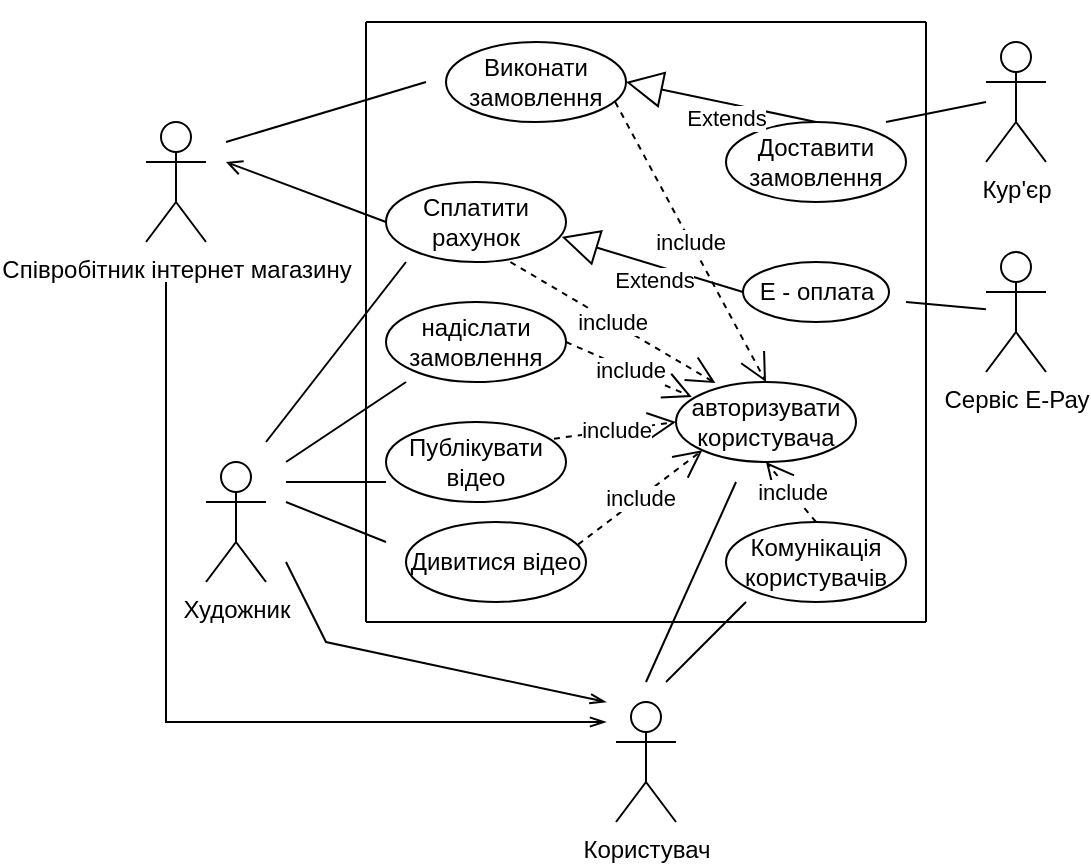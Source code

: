 <?xml version="1.0" encoding="UTF-8"?>
<mxfile version="20.3.2" type="device"><diagram id="C5RBs43oDa-KdzZeNtuy" name="Page-1"><mxGraphModel dx="1038" dy="547" grid="1" gridSize="10" guides="1" tooltips="1" connect="1" arrows="1" fold="1" page="1" pageScale="1" pageWidth="827" pageHeight="1169" math="0" shadow="0"><root><mxCell id="WIyWlLk6GJQsqaUBKTNV-0"/><mxCell id="WIyWlLk6GJQsqaUBKTNV-1" parent="WIyWlLk6GJQsqaUBKTNV-0"/><mxCell id="G-kSt4gdIhqtjPEof6VX-0" value="Сервіс Е-Рау" style="shape=umlActor;verticalLabelPosition=bottom;verticalAlign=top;html=1;" parent="WIyWlLk6GJQsqaUBKTNV-1" vertex="1"><mxGeometry x="530" y="215" width="30" height="60" as="geometry"/></mxCell><mxCell id="G-kSt4gdIhqtjPEof6VX-1" value="Кур'єр" style="shape=umlActor;verticalLabelPosition=bottom;verticalAlign=top;html=1;" parent="WIyWlLk6GJQsqaUBKTNV-1" vertex="1"><mxGeometry x="530" y="110" width="30" height="60" as="geometry"/></mxCell><mxCell id="G-kSt4gdIhqtjPEof6VX-18" style="edgeStyle=none;rounded=0;orthogonalLoop=1;jettySize=auto;html=1;endArrow=openThin;endFill=0;" parent="WIyWlLk6GJQsqaUBKTNV-1" edge="1"><mxGeometry relative="1" as="geometry"><mxPoint x="340" y="450" as="targetPoint"/><mxPoint x="120" y="230" as="sourcePoint"/><Array as="points"><mxPoint x="120" y="450"/></Array></mxGeometry></mxCell><mxCell id="G-kSt4gdIhqtjPEof6VX-2" value="Співробітник інтернет магазину" style="shape=umlActor;verticalLabelPosition=bottom;verticalAlign=top;html=1;" parent="WIyWlLk6GJQsqaUBKTNV-1" vertex="1"><mxGeometry x="110" y="150" width="30" height="60" as="geometry"/></mxCell><mxCell id="G-kSt4gdIhqtjPEof6VX-20" style="edgeStyle=none;rounded=0;orthogonalLoop=1;jettySize=auto;html=1;endArrow=openThin;endFill=0;" parent="WIyWlLk6GJQsqaUBKTNV-1" edge="1"><mxGeometry relative="1" as="geometry"><mxPoint x="340" y="440" as="targetPoint"/><mxPoint x="180" y="370" as="sourcePoint"/><Array as="points"><mxPoint x="200" y="410"/></Array></mxGeometry></mxCell><mxCell id="G-kSt4gdIhqtjPEof6VX-3" value="Художник" style="shape=umlActor;verticalLabelPosition=bottom;verticalAlign=top;html=1;" parent="WIyWlLk6GJQsqaUBKTNV-1" vertex="1"><mxGeometry x="140" y="320" width="30" height="60" as="geometry"/></mxCell><mxCell id="G-kSt4gdIhqtjPEof6VX-4" value="Користувач" style="shape=umlActor;verticalLabelPosition=bottom;verticalAlign=top;html=1;" parent="WIyWlLk6GJQsqaUBKTNV-1" vertex="1"><mxGeometry x="345" y="440" width="30" height="60" as="geometry"/></mxCell><mxCell id="G-kSt4gdIhqtjPEof6VX-7" value="" style="line;strokeWidth=1;fillColor=none;align=left;verticalAlign=middle;spacingTop=-1;spacingLeft=3;spacingRight=3;rotatable=0;labelPosition=right;points=[];portConstraint=eastwest;strokeColor=inherit;" parent="WIyWlLk6GJQsqaUBKTNV-1" vertex="1"><mxGeometry x="220" y="90" width="280" height="20" as="geometry"/></mxCell><mxCell id="G-kSt4gdIhqtjPEof6VX-8" value="" style="line;strokeWidth=1;fillColor=none;align=left;verticalAlign=middle;spacingTop=-1;spacingLeft=3;spacingRight=3;rotatable=0;labelPosition=right;points=[];portConstraint=eastwest;strokeColor=inherit;" parent="WIyWlLk6GJQsqaUBKTNV-1" vertex="1"><mxGeometry x="220" y="390" width="280" height="20" as="geometry"/></mxCell><mxCell id="G-kSt4gdIhqtjPEof6VX-11" value="" style="line;strokeWidth=1;fillColor=none;align=left;verticalAlign=middle;spacingTop=-1;spacingLeft=3;spacingRight=3;rotatable=0;labelPosition=right;points=[];portConstraint=eastwest;strokeColor=inherit;direction=south;" parent="WIyWlLk6GJQsqaUBKTNV-1" vertex="1"><mxGeometry x="210" y="100" width="20" height="300" as="geometry"/></mxCell><mxCell id="G-kSt4gdIhqtjPEof6VX-12" value="" style="line;strokeWidth=1;fillColor=none;align=left;verticalAlign=middle;spacingTop=-1;spacingLeft=3;spacingRight=3;rotatable=0;labelPosition=right;points=[];portConstraint=eastwest;strokeColor=inherit;direction=south;" parent="WIyWlLk6GJQsqaUBKTNV-1" vertex="1"><mxGeometry x="490" y="100" width="20" height="300" as="geometry"/></mxCell><mxCell id="G-kSt4gdIhqtjPEof6VX-13" value="надіслати замовлення" style="ellipse;whiteSpace=wrap;html=1;" parent="WIyWlLk6GJQsqaUBKTNV-1" vertex="1"><mxGeometry x="230" y="240" width="90" height="40" as="geometry"/></mxCell><mxCell id="G-kSt4gdIhqtjPEof6VX-15" value="авторизувати користувача" style="ellipse;whiteSpace=wrap;html=1;" parent="WIyWlLk6GJQsqaUBKTNV-1" vertex="1"><mxGeometry x="375" y="280" width="90" height="40" as="geometry"/></mxCell><mxCell id="G-kSt4gdIhqtjPEof6VX-22" value="include" style="endArrow=open;endSize=12;dashed=1;html=1;rounded=0;exitX=1;exitY=0.5;exitDx=0;exitDy=0;entryX=0.088;entryY=0.187;entryDx=0;entryDy=0;entryPerimeter=0;" parent="WIyWlLk6GJQsqaUBKTNV-1" source="G-kSt4gdIhqtjPEof6VX-13" target="G-kSt4gdIhqtjPEof6VX-15" edge="1"><mxGeometry width="160" relative="1" as="geometry"><mxPoint x="340" y="270" as="sourcePoint"/><mxPoint x="500" y="270" as="targetPoint"/></mxGeometry></mxCell><mxCell id="G-kSt4gdIhqtjPEof6VX-25" value="" style="edgeStyle=none;orthogonalLoop=1;jettySize=auto;html=1;rounded=0;endArrow=none;endFill=0;" parent="WIyWlLk6GJQsqaUBKTNV-1" edge="1"><mxGeometry width="80" relative="1" as="geometry"><mxPoint x="180" y="340" as="sourcePoint"/><mxPoint x="230" y="360" as="targetPoint"/><Array as="points"/></mxGeometry></mxCell><mxCell id="G-kSt4gdIhqtjPEof6VX-26" value="" style="edgeStyle=none;orthogonalLoop=1;jettySize=auto;html=1;rounded=0;endArrow=none;endFill=0;" parent="WIyWlLk6GJQsqaUBKTNV-1" edge="1"><mxGeometry width="80" relative="1" as="geometry"><mxPoint x="360" y="430" as="sourcePoint"/><mxPoint x="405" y="330" as="targetPoint"/><Array as="points"/></mxGeometry></mxCell><mxCell id="G-kSt4gdIhqtjPEof6VX-27" value="Сплатити рахунок" style="ellipse;whiteSpace=wrap;html=1;" parent="WIyWlLk6GJQsqaUBKTNV-1" vertex="1"><mxGeometry x="230" y="180" width="90" height="40" as="geometry"/></mxCell><mxCell id="G-kSt4gdIhqtjPEof6VX-28" value="" style="edgeStyle=none;orthogonalLoop=1;jettySize=auto;html=1;rounded=0;endArrow=none;endFill=0;" parent="WIyWlLk6GJQsqaUBKTNV-1" edge="1"><mxGeometry width="80" relative="1" as="geometry"><mxPoint x="170" y="310" as="sourcePoint"/><mxPoint x="240" y="220" as="targetPoint"/><Array as="points"/></mxGeometry></mxCell><mxCell id="G-kSt4gdIhqtjPEof6VX-32" value="" style="edgeStyle=none;rounded=0;orthogonalLoop=1;jettySize=auto;html=1;endArrow=none;endFill=0;" parent="WIyWlLk6GJQsqaUBKTNV-1" target="G-kSt4gdIhqtjPEof6VX-0" edge="1"><mxGeometry relative="1" as="geometry"><mxPoint x="490" y="240" as="sourcePoint"/></mxGeometry></mxCell><mxCell id="G-kSt4gdIhqtjPEof6VX-29" value="Е - оплата" style="ellipse;whiteSpace=wrap;html=1;" parent="WIyWlLk6GJQsqaUBKTNV-1" vertex="1"><mxGeometry x="408.5" y="220" width="73" height="30" as="geometry"/></mxCell><mxCell id="G-kSt4gdIhqtjPEof6VX-31" value="Extends" style="endArrow=block;endSize=16;endFill=0;html=1;rounded=0;exitX=0;exitY=0.5;exitDx=0;exitDy=0;entryX=0.977;entryY=0.687;entryDx=0;entryDy=0;entryPerimeter=0;" parent="WIyWlLk6GJQsqaUBKTNV-1" source="G-kSt4gdIhqtjPEof6VX-29" target="G-kSt4gdIhqtjPEof6VX-27" edge="1"><mxGeometry x="-0.069" y="7" width="160" relative="1" as="geometry"><mxPoint x="400" y="300" as="sourcePoint"/><mxPoint x="560" y="300" as="targetPoint"/><mxPoint as="offset"/></mxGeometry></mxCell><mxCell id="G-kSt4gdIhqtjPEof6VX-33" value="Комунікація користувачів" style="ellipse;whiteSpace=wrap;html=1;" parent="WIyWlLk6GJQsqaUBKTNV-1" vertex="1"><mxGeometry x="400" y="350" width="90" height="40" as="geometry"/></mxCell><mxCell id="G-kSt4gdIhqtjPEof6VX-34" value="" style="edgeStyle=none;orthogonalLoop=1;jettySize=auto;html=1;rounded=0;endArrow=none;endFill=0;entryX=0.111;entryY=1;entryDx=0;entryDy=0;entryPerimeter=0;" parent="WIyWlLk6GJQsqaUBKTNV-1" target="G-kSt4gdIhqtjPEof6VX-33" edge="1"><mxGeometry width="80" relative="1" as="geometry"><mxPoint x="370" y="430" as="sourcePoint"/><mxPoint x="410" y="380" as="targetPoint"/><Array as="points"/></mxGeometry></mxCell><mxCell id="G-kSt4gdIhqtjPEof6VX-35" value="Дивитися відео" style="ellipse;whiteSpace=wrap;html=1;" parent="WIyWlLk6GJQsqaUBKTNV-1" vertex="1"><mxGeometry x="240" y="350" width="90" height="40" as="geometry"/></mxCell><mxCell id="G-kSt4gdIhqtjPEof6VX-37" value="" style="edgeStyle=none;orthogonalLoop=1;jettySize=auto;html=1;rounded=0;endArrow=open;endFill=0;exitX=0;exitY=0.5;exitDx=0;exitDy=0;" parent="WIyWlLk6GJQsqaUBKTNV-1" source="G-kSt4gdIhqtjPEof6VX-27" edge="1"><mxGeometry width="80" relative="1" as="geometry"><mxPoint x="260.0" y="180" as="sourcePoint"/><mxPoint x="150" y="170" as="targetPoint"/><Array as="points"/></mxGeometry></mxCell><mxCell id="G-kSt4gdIhqtjPEof6VX-38" value="Публікувати відео" style="ellipse;whiteSpace=wrap;html=1;" parent="WIyWlLk6GJQsqaUBKTNV-1" vertex="1"><mxGeometry x="230" y="300" width="90" height="40" as="geometry"/></mxCell><mxCell id="G-kSt4gdIhqtjPEof6VX-40" value="Доставити замовлення" style="ellipse;whiteSpace=wrap;html=1;" parent="WIyWlLk6GJQsqaUBKTNV-1" vertex="1"><mxGeometry x="400" y="150" width="90" height="40" as="geometry"/></mxCell><mxCell id="G-kSt4gdIhqtjPEof6VX-41" value="" style="edgeStyle=none;rounded=0;orthogonalLoop=1;jettySize=auto;html=1;endArrow=none;endFill=0;" parent="WIyWlLk6GJQsqaUBKTNV-1" edge="1"><mxGeometry relative="1" as="geometry"><mxPoint x="480" y="150" as="sourcePoint"/><mxPoint x="530" y="140" as="targetPoint"/></mxGeometry></mxCell><mxCell id="G-kSt4gdIhqtjPEof6VX-43" value="include" style="endArrow=open;endSize=12;dashed=1;html=1;rounded=0;exitX=0.933;exitY=0.209;exitDx=0;exitDy=0;entryX=0;entryY=0.5;entryDx=0;entryDy=0;exitPerimeter=0;" parent="WIyWlLk6GJQsqaUBKTNV-1" source="G-kSt4gdIhqtjPEof6VX-38" target="G-kSt4gdIhqtjPEof6VX-15" edge="1"><mxGeometry width="160" relative="1" as="geometry"><mxPoint x="330.0" y="200" as="sourcePoint"/><mxPoint x="353.8" y="253.12" as="targetPoint"/></mxGeometry></mxCell><mxCell id="G-kSt4gdIhqtjPEof6VX-44" value="" style="edgeStyle=none;orthogonalLoop=1;jettySize=auto;html=1;rounded=0;endArrow=none;endFill=0;entryX=0;entryY=0.75;entryDx=0;entryDy=0;entryPerimeter=0;" parent="WIyWlLk6GJQsqaUBKTNV-1" target="G-kSt4gdIhqtjPEof6VX-38" edge="1"><mxGeometry width="80" relative="1" as="geometry"><mxPoint x="180" y="330" as="sourcePoint"/><mxPoint x="250.0" y="230" as="targetPoint"/><Array as="points"/></mxGeometry></mxCell><mxCell id="G-kSt4gdIhqtjPEof6VX-45" value="" style="edgeStyle=none;orthogonalLoop=1;jettySize=auto;html=1;rounded=0;endArrow=none;endFill=0;" parent="WIyWlLk6GJQsqaUBKTNV-1" edge="1"><mxGeometry width="80" relative="1" as="geometry"><mxPoint x="180" y="320" as="sourcePoint"/><mxPoint x="240" y="280" as="targetPoint"/><Array as="points"/></mxGeometry></mxCell><mxCell id="G-kSt4gdIhqtjPEof6VX-46" value="include" style="endArrow=open;endSize=12;dashed=1;html=1;rounded=0;exitX=0.957;exitY=0.28;exitDx=0;exitDy=0;entryX=0;entryY=1;entryDx=0;entryDy=0;exitPerimeter=0;" parent="WIyWlLk6GJQsqaUBKTNV-1" source="G-kSt4gdIhqtjPEof6VX-35" target="G-kSt4gdIhqtjPEof6VX-15" edge="1"><mxGeometry width="160" relative="1" as="geometry"><mxPoint x="323.97" y="318.36" as="sourcePoint"/><mxPoint x="355.96" y="291.2" as="targetPoint"/></mxGeometry></mxCell><mxCell id="G-kSt4gdIhqtjPEof6VX-48" value="include" style="endArrow=open;endSize=12;dashed=1;html=1;rounded=0;exitX=0.691;exitY=1;exitDx=0;exitDy=0;entryX=0.219;entryY=0.013;entryDx=0;entryDy=0;entryPerimeter=0;exitPerimeter=0;" parent="WIyWlLk6GJQsqaUBKTNV-1" source="G-kSt4gdIhqtjPEof6VX-27" target="G-kSt4gdIhqtjPEof6VX-15" edge="1"><mxGeometry width="160" relative="1" as="geometry"><mxPoint x="343.97" y="338.36" as="sourcePoint"/><mxPoint x="375.96" y="311.2" as="targetPoint"/></mxGeometry></mxCell><mxCell id="G-kSt4gdIhqtjPEof6VX-49" value="Виконати замовлення" style="ellipse;whiteSpace=wrap;html=1;" parent="WIyWlLk6GJQsqaUBKTNV-1" vertex="1"><mxGeometry x="260" y="110" width="90" height="40" as="geometry"/></mxCell><mxCell id="G-kSt4gdIhqtjPEof6VX-50" value="" style="edgeStyle=none;orthogonalLoop=1;jettySize=auto;html=1;rounded=0;endArrow=none;endFill=0;" parent="WIyWlLk6GJQsqaUBKTNV-1" edge="1"><mxGeometry width="80" relative="1" as="geometry"><mxPoint x="150.0" y="160" as="sourcePoint"/><mxPoint x="250" y="130" as="targetPoint"/><Array as="points"/></mxGeometry></mxCell><mxCell id="G-kSt4gdIhqtjPEof6VX-51" value="include" style="endArrow=open;endSize=12;dashed=1;html=1;rounded=0;exitX=0.5;exitY=0;exitDx=0;exitDy=0;entryX=0.5;entryY=1;entryDx=0;entryDy=0;" parent="WIyWlLk6GJQsqaUBKTNV-1" source="G-kSt4gdIhqtjPEof6VX-33" target="G-kSt4gdIhqtjPEof6VX-15" edge="1"><mxGeometry width="160" relative="1" as="geometry"><mxPoint x="326.13" y="371.2" as="sourcePoint"/><mxPoint x="407.413" y="324.245" as="targetPoint"/></mxGeometry></mxCell><mxCell id="G-kSt4gdIhqtjPEof6VX-52" value="include" style="endArrow=open;endSize=12;dashed=1;html=1;rounded=0;exitX=0.94;exitY=0.75;exitDx=0;exitDy=0;exitPerimeter=0;" parent="WIyWlLk6GJQsqaUBKTNV-1" source="G-kSt4gdIhqtjPEof6VX-49" edge="1"><mxGeometry width="160" relative="1" as="geometry"><mxPoint x="326.587" y="224.245" as="sourcePoint"/><mxPoint x="420" y="280" as="targetPoint"/></mxGeometry></mxCell><mxCell id="G-kSt4gdIhqtjPEof6VX-53" value="Extends" style="endArrow=block;endSize=16;endFill=0;html=1;rounded=0;exitX=0.5;exitY=0;exitDx=0;exitDy=0;entryX=1;entryY=0.5;entryDx=0;entryDy=0;" parent="WIyWlLk6GJQsqaUBKTNV-1" source="G-kSt4gdIhqtjPEof6VX-40" target="G-kSt4gdIhqtjPEof6VX-49" edge="1"><mxGeometry x="-0.069" y="7" width="160" relative="1" as="geometry"><mxPoint x="410.0" y="160" as="sourcePoint"/><mxPoint x="340.0" y="210" as="targetPoint"/><mxPoint as="offset"/></mxGeometry></mxCell></root></mxGraphModel></diagram></mxfile>
